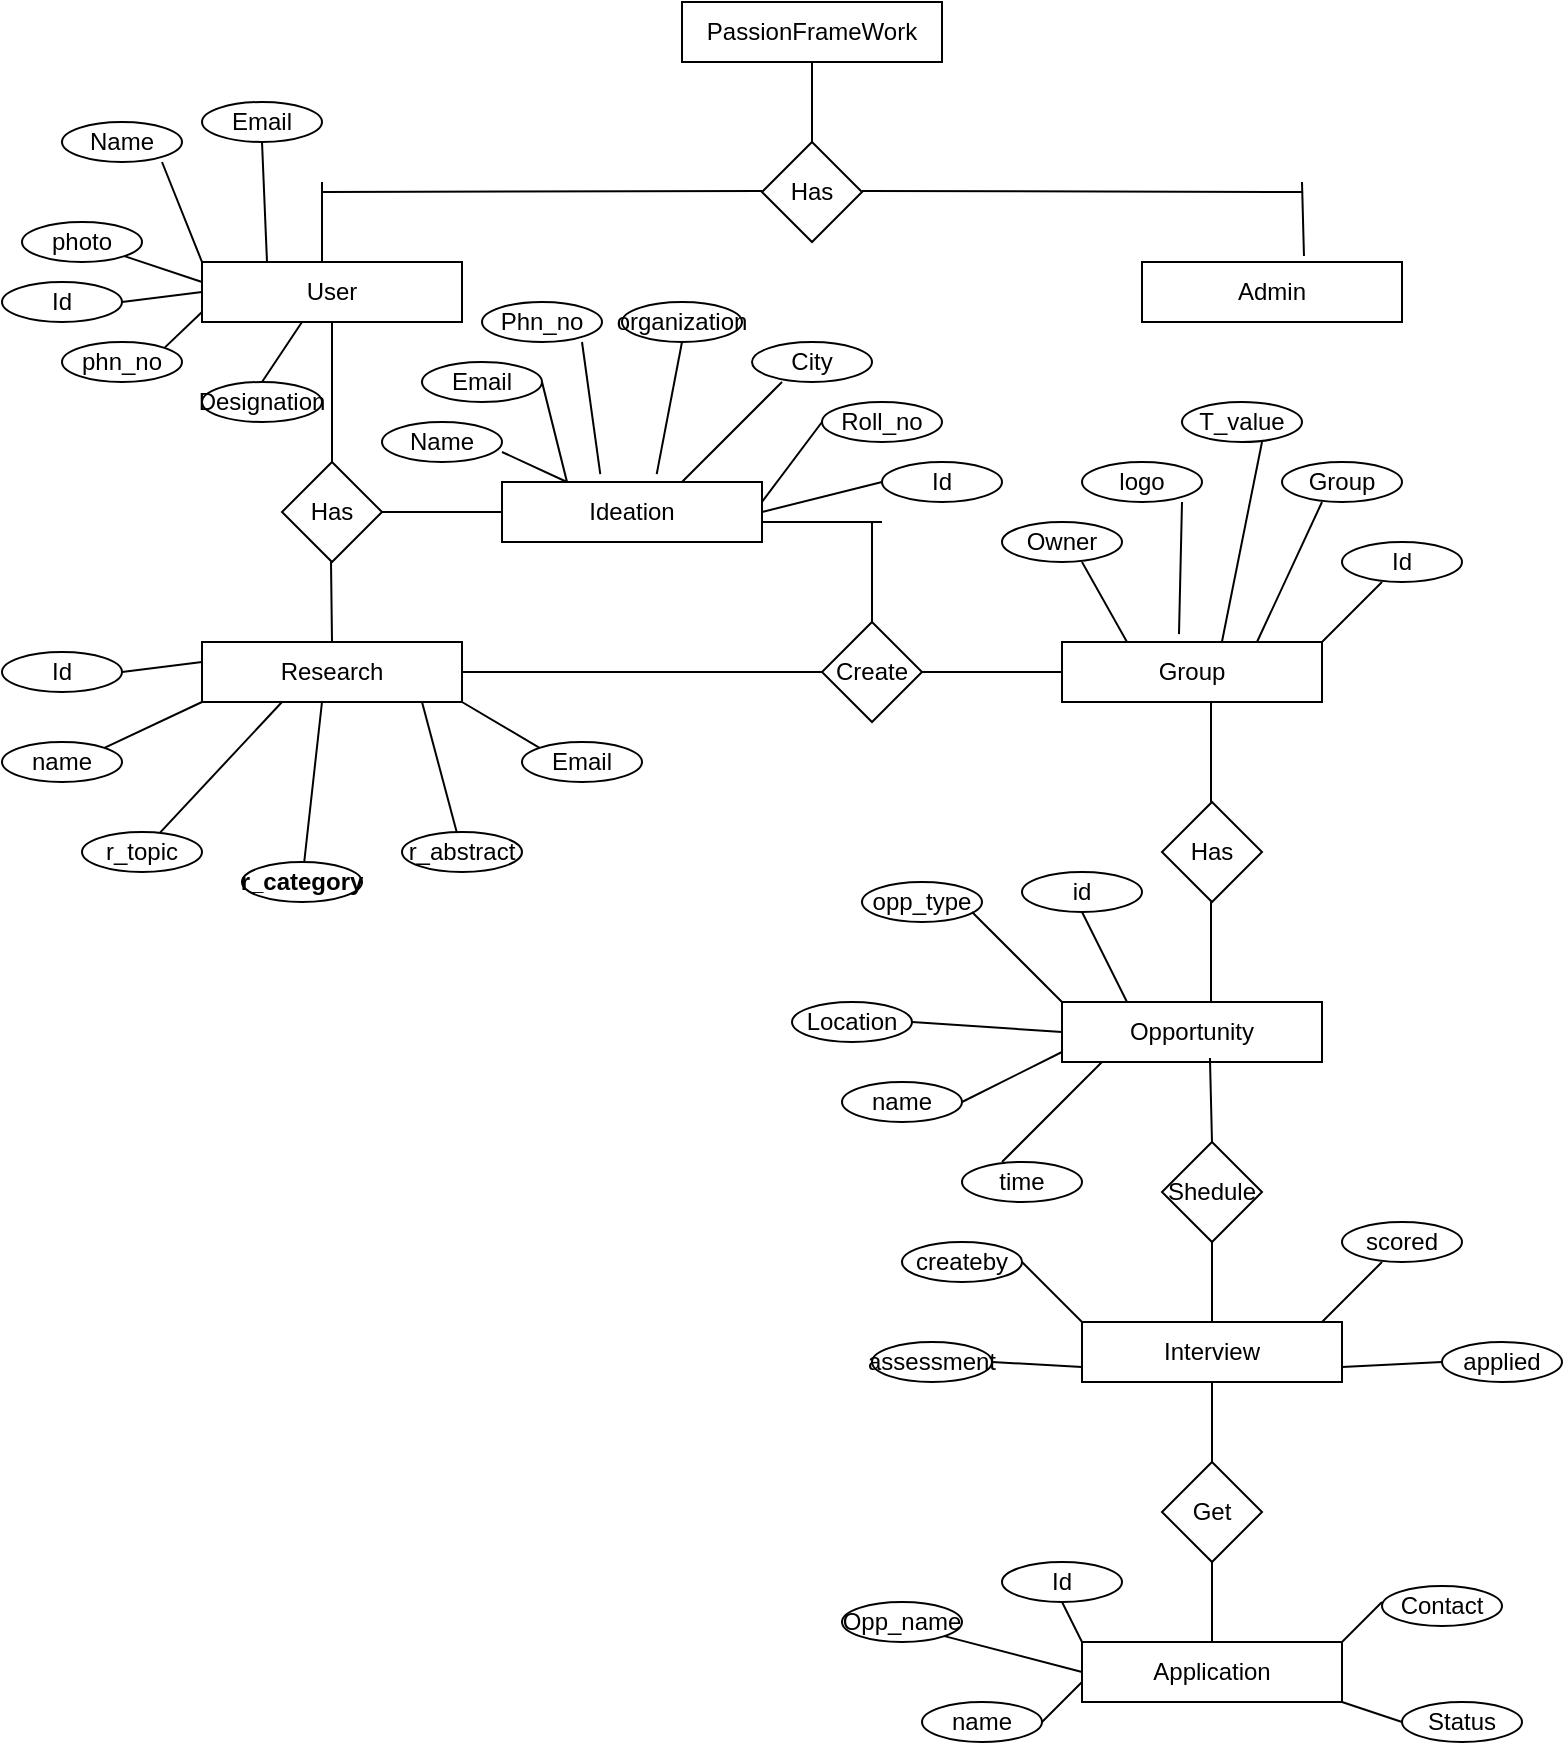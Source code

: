 <mxfile version="24.3.1" type="device">
  <diagram name="Page-1" id="UJrtcXH8dCIsfuyqZj8E">
    <mxGraphModel dx="1035" dy="551" grid="1" gridSize="10" guides="1" tooltips="1" connect="1" arrows="1" fold="1" page="1" pageScale="1" pageWidth="850" pageHeight="1100" math="0" shadow="0">
      <root>
        <mxCell id="0" />
        <mxCell id="1" parent="0" />
        <mxCell id="NEOYnJ_DiRF9hAonfaQD-1" value="PassionFrameWork" style="rounded=0;whiteSpace=wrap;html=1;" vertex="1" parent="1">
          <mxGeometry x="340" y="40" width="130" height="30" as="geometry" />
        </mxCell>
        <mxCell id="NEOYnJ_DiRF9hAonfaQD-2" value="Has" style="rhombus;whiteSpace=wrap;html=1;" vertex="1" parent="1">
          <mxGeometry x="380" y="110" width="50" height="50" as="geometry" />
        </mxCell>
        <mxCell id="NEOYnJ_DiRF9hAonfaQD-3" value="" style="endArrow=none;html=1;rounded=0;" edge="1" parent="1">
          <mxGeometry width="50" height="50" relative="1" as="geometry">
            <mxPoint x="160" y="135" as="sourcePoint" />
            <mxPoint x="380" y="134.5" as="targetPoint" />
          </mxGeometry>
        </mxCell>
        <mxCell id="NEOYnJ_DiRF9hAonfaQD-4" value="" style="endArrow=none;html=1;rounded=0;" edge="1" parent="1">
          <mxGeometry width="50" height="50" relative="1" as="geometry">
            <mxPoint x="430" y="134.5" as="sourcePoint" />
            <mxPoint x="650" y="135" as="targetPoint" />
          </mxGeometry>
        </mxCell>
        <mxCell id="NEOYnJ_DiRF9hAonfaQD-5" value="User" style="rounded=0;whiteSpace=wrap;html=1;" vertex="1" parent="1">
          <mxGeometry x="100" y="170" width="130" height="30" as="geometry" />
        </mxCell>
        <mxCell id="NEOYnJ_DiRF9hAonfaQD-6" value="Admin" style="rounded=0;whiteSpace=wrap;html=1;" vertex="1" parent="1">
          <mxGeometry x="570" y="170" width="130" height="30" as="geometry" />
        </mxCell>
        <mxCell id="NEOYnJ_DiRF9hAonfaQD-7" value="" style="endArrow=none;html=1;rounded=0;" edge="1" parent="1">
          <mxGeometry width="50" height="50" relative="1" as="geometry">
            <mxPoint x="160" y="170" as="sourcePoint" />
            <mxPoint x="160" y="130" as="targetPoint" />
          </mxGeometry>
        </mxCell>
        <mxCell id="NEOYnJ_DiRF9hAonfaQD-8" value="" style="endArrow=none;html=1;rounded=0;exitX=0.623;exitY=-0.1;exitDx=0;exitDy=0;exitPerimeter=0;" edge="1" parent="1" source="NEOYnJ_DiRF9hAonfaQD-6">
          <mxGeometry width="50" height="50" relative="1" as="geometry">
            <mxPoint x="590" y="190" as="sourcePoint" />
            <mxPoint x="650" y="130" as="targetPoint" />
          </mxGeometry>
        </mxCell>
        <mxCell id="NEOYnJ_DiRF9hAonfaQD-9" value="" style="endArrow=none;html=1;rounded=0;exitX=0.5;exitY=0;exitDx=0;exitDy=0;" edge="1" parent="1" source="NEOYnJ_DiRF9hAonfaQD-2">
          <mxGeometry width="50" height="50" relative="1" as="geometry">
            <mxPoint x="360" y="120" as="sourcePoint" />
            <mxPoint x="405" y="70" as="targetPoint" />
          </mxGeometry>
        </mxCell>
        <mxCell id="NEOYnJ_DiRF9hAonfaQD-10" value="Has" style="rhombus;whiteSpace=wrap;html=1;" vertex="1" parent="1">
          <mxGeometry x="140" y="270" width="50" height="50" as="geometry" />
        </mxCell>
        <mxCell id="NEOYnJ_DiRF9hAonfaQD-11" value="" style="endArrow=none;html=1;rounded=0;" edge="1" parent="1" source="NEOYnJ_DiRF9hAonfaQD-10">
          <mxGeometry width="50" height="50" relative="1" as="geometry">
            <mxPoint x="120" y="250" as="sourcePoint" />
            <mxPoint x="165" y="200" as="targetPoint" />
          </mxGeometry>
        </mxCell>
        <mxCell id="NEOYnJ_DiRF9hAonfaQD-12" value="" style="endArrow=none;html=1;rounded=0;" edge="1" parent="1">
          <mxGeometry width="50" height="50" relative="1" as="geometry">
            <mxPoint x="165" y="360" as="sourcePoint" />
            <mxPoint x="164.5" y="320" as="targetPoint" />
          </mxGeometry>
        </mxCell>
        <mxCell id="NEOYnJ_DiRF9hAonfaQD-13" value="Research" style="rounded=0;whiteSpace=wrap;html=1;" vertex="1" parent="1">
          <mxGeometry x="100" y="360" width="130" height="30" as="geometry" />
        </mxCell>
        <mxCell id="NEOYnJ_DiRF9hAonfaQD-14" value="Research" style="rounded=0;whiteSpace=wrap;html=1;" vertex="1" parent="1">
          <mxGeometry x="100" y="360" width="130" height="30" as="geometry" />
        </mxCell>
        <mxCell id="NEOYnJ_DiRF9hAonfaQD-15" value="Ideation" style="rounded=0;whiteSpace=wrap;html=1;" vertex="1" parent="1">
          <mxGeometry x="250" y="280" width="130" height="30" as="geometry" />
        </mxCell>
        <mxCell id="NEOYnJ_DiRF9hAonfaQD-16" value="" style="endArrow=none;html=1;rounded=0;exitX=1;exitY=0.5;exitDx=0;exitDy=0;entryX=0;entryY=0.5;entryDx=0;entryDy=0;" edge="1" parent="1" source="NEOYnJ_DiRF9hAonfaQD-10" target="NEOYnJ_DiRF9hAonfaQD-15">
          <mxGeometry width="50" height="50" relative="1" as="geometry">
            <mxPoint x="200" y="340" as="sourcePoint" />
            <mxPoint x="250" y="290" as="targetPoint" />
          </mxGeometry>
        </mxCell>
        <mxCell id="NEOYnJ_DiRF9hAonfaQD-17" value="" style="endArrow=none;html=1;rounded=0;" edge="1" parent="1">
          <mxGeometry width="50" height="50" relative="1" as="geometry">
            <mxPoint x="380" y="300" as="sourcePoint" />
            <mxPoint x="440" y="300" as="targetPoint" />
          </mxGeometry>
        </mxCell>
        <mxCell id="NEOYnJ_DiRF9hAonfaQD-18" value="" style="endArrow=none;html=1;rounded=0;exitX=1;exitY=0.5;exitDx=0;exitDy=0;" edge="1" parent="1" source="NEOYnJ_DiRF9hAonfaQD-14" target="NEOYnJ_DiRF9hAonfaQD-19">
          <mxGeometry width="50" height="50" relative="1" as="geometry">
            <mxPoint x="230" y="380" as="sourcePoint" />
            <mxPoint x="400" y="380" as="targetPoint" />
          </mxGeometry>
        </mxCell>
        <mxCell id="NEOYnJ_DiRF9hAonfaQD-19" value="Create" style="rhombus;whiteSpace=wrap;html=1;" vertex="1" parent="1">
          <mxGeometry x="410" y="350" width="50" height="50" as="geometry" />
        </mxCell>
        <mxCell id="NEOYnJ_DiRF9hAonfaQD-20" value="" style="endArrow=none;html=1;rounded=0;exitX=0.5;exitY=0;exitDx=0;exitDy=0;" edge="1" parent="1" source="NEOYnJ_DiRF9hAonfaQD-19">
          <mxGeometry width="50" height="50" relative="1" as="geometry">
            <mxPoint x="430" y="350" as="sourcePoint" />
            <mxPoint x="435" y="300" as="targetPoint" />
          </mxGeometry>
        </mxCell>
        <mxCell id="NEOYnJ_DiRF9hAonfaQD-21" value="" style="endArrow=none;html=1;rounded=0;exitX=1;exitY=0.5;exitDx=0;exitDy=0;" edge="1" parent="1" source="NEOYnJ_DiRF9hAonfaQD-19">
          <mxGeometry width="50" height="50" relative="1" as="geometry">
            <mxPoint x="460" y="380" as="sourcePoint" />
            <mxPoint x="530" y="375" as="targetPoint" />
          </mxGeometry>
        </mxCell>
        <mxCell id="NEOYnJ_DiRF9hAonfaQD-22" value="Group" style="rounded=0;whiteSpace=wrap;html=1;" vertex="1" parent="1">
          <mxGeometry x="530" y="360" width="130" height="30" as="geometry" />
        </mxCell>
        <mxCell id="NEOYnJ_DiRF9hAonfaQD-23" value="" style="endArrow=none;html=1;rounded=0;" edge="1" parent="1">
          <mxGeometry width="50" height="50" relative="1" as="geometry">
            <mxPoint x="604.5" y="440" as="sourcePoint" />
            <mxPoint x="604.5" y="390" as="targetPoint" />
          </mxGeometry>
        </mxCell>
        <mxCell id="NEOYnJ_DiRF9hAonfaQD-24" value="Interview" style="rounded=0;whiteSpace=wrap;html=1;" vertex="1" parent="1">
          <mxGeometry x="540" y="700" width="130" height="30" as="geometry" />
        </mxCell>
        <mxCell id="NEOYnJ_DiRF9hAonfaQD-25" value="Opportunity" style="rounded=0;whiteSpace=wrap;html=1;" vertex="1" parent="1">
          <mxGeometry x="530" y="540" width="130" height="30" as="geometry" />
        </mxCell>
        <mxCell id="NEOYnJ_DiRF9hAonfaQD-26" value="Has" style="rhombus;whiteSpace=wrap;html=1;" vertex="1" parent="1">
          <mxGeometry x="580" y="440" width="50" height="50" as="geometry" />
        </mxCell>
        <mxCell id="NEOYnJ_DiRF9hAonfaQD-27" value="" style="endArrow=none;html=1;rounded=0;" edge="1" parent="1">
          <mxGeometry width="50" height="50" relative="1" as="geometry">
            <mxPoint x="604.5" y="540" as="sourcePoint" />
            <mxPoint x="604.5" y="490" as="targetPoint" />
          </mxGeometry>
        </mxCell>
        <mxCell id="NEOYnJ_DiRF9hAonfaQD-28" value="Shedule" style="rhombus;whiteSpace=wrap;html=1;" vertex="1" parent="1">
          <mxGeometry x="580" y="610" width="50" height="50" as="geometry" />
        </mxCell>
        <mxCell id="NEOYnJ_DiRF9hAonfaQD-29" value="Get" style="rhombus;whiteSpace=wrap;html=1;" vertex="1" parent="1">
          <mxGeometry x="580" y="770" width="50" height="50" as="geometry" />
        </mxCell>
        <mxCell id="NEOYnJ_DiRF9hAonfaQD-30" value="Application" style="rounded=0;whiteSpace=wrap;html=1;" vertex="1" parent="1">
          <mxGeometry x="540" y="860" width="130" height="30" as="geometry" />
        </mxCell>
        <mxCell id="NEOYnJ_DiRF9hAonfaQD-31" value="" style="endArrow=none;html=1;rounded=0;exitX=0.5;exitY=0;exitDx=0;exitDy=0;entryX=0.5;entryY=1;entryDx=0;entryDy=0;" edge="1" parent="1" source="NEOYnJ_DiRF9hAonfaQD-30" target="NEOYnJ_DiRF9hAonfaQD-29">
          <mxGeometry width="50" height="50" relative="1" as="geometry">
            <mxPoint x="550" y="870" as="sourcePoint" />
            <mxPoint x="600" y="820" as="targetPoint" />
          </mxGeometry>
        </mxCell>
        <mxCell id="NEOYnJ_DiRF9hAonfaQD-32" value="" style="endArrow=none;html=1;rounded=0;exitX=0.5;exitY=0;exitDx=0;exitDy=0;" edge="1" parent="1" source="NEOYnJ_DiRF9hAonfaQD-29">
          <mxGeometry width="50" height="50" relative="1" as="geometry">
            <mxPoint x="560" y="780" as="sourcePoint" />
            <mxPoint x="605" y="730" as="targetPoint" />
          </mxGeometry>
        </mxCell>
        <mxCell id="NEOYnJ_DiRF9hAonfaQD-33" value="" style="endArrow=none;html=1;rounded=0;exitX=0.5;exitY=0;exitDx=0;exitDy=0;entryX=0.5;entryY=1;entryDx=0;entryDy=0;" edge="1" parent="1" source="NEOYnJ_DiRF9hAonfaQD-24" target="NEOYnJ_DiRF9hAonfaQD-28">
          <mxGeometry width="50" height="50" relative="1" as="geometry">
            <mxPoint x="560" y="710" as="sourcePoint" />
            <mxPoint x="610" y="660" as="targetPoint" />
          </mxGeometry>
        </mxCell>
        <mxCell id="NEOYnJ_DiRF9hAonfaQD-34" value="" style="endArrow=none;html=1;rounded=0;exitX=0.5;exitY=0;exitDx=0;exitDy=0;entryX=0.569;entryY=0.933;entryDx=0;entryDy=0;entryPerimeter=0;" edge="1" parent="1" source="NEOYnJ_DiRF9hAonfaQD-28" target="NEOYnJ_DiRF9hAonfaQD-25">
          <mxGeometry width="50" height="50" relative="1" as="geometry">
            <mxPoint x="560" y="620" as="sourcePoint" />
            <mxPoint x="610" y="570" as="targetPoint" />
          </mxGeometry>
        </mxCell>
        <mxCell id="NEOYnJ_DiRF9hAonfaQD-35" value="Email" style="ellipse;whiteSpace=wrap;html=1;" vertex="1" parent="1">
          <mxGeometry x="100" y="90" width="60" height="20" as="geometry" />
        </mxCell>
        <mxCell id="NEOYnJ_DiRF9hAonfaQD-36" value="Designation" style="ellipse;whiteSpace=wrap;html=1;" vertex="1" parent="1">
          <mxGeometry x="100" y="230" width="60" height="20" as="geometry" />
        </mxCell>
        <mxCell id="NEOYnJ_DiRF9hAonfaQD-37" value="phn_no" style="ellipse;whiteSpace=wrap;html=1;" vertex="1" parent="1">
          <mxGeometry x="30" y="210" width="60" height="20" as="geometry" />
        </mxCell>
        <mxCell id="NEOYnJ_DiRF9hAonfaQD-38" value="photo" style="ellipse;whiteSpace=wrap;html=1;" vertex="1" parent="1">
          <mxGeometry x="10" y="150" width="60" height="20" as="geometry" />
        </mxCell>
        <mxCell id="NEOYnJ_DiRF9hAonfaQD-39" value="Name" style="ellipse;whiteSpace=wrap;html=1;" vertex="1" parent="1">
          <mxGeometry x="30" y="100" width="60" height="20" as="geometry" />
        </mxCell>
        <mxCell id="NEOYnJ_DiRF9hAonfaQD-40" value="" style="endArrow=none;html=1;rounded=0;exitX=0.25;exitY=0;exitDx=0;exitDy=0;" edge="1" parent="1" source="NEOYnJ_DiRF9hAonfaQD-5">
          <mxGeometry width="50" height="50" relative="1" as="geometry">
            <mxPoint x="80" y="160" as="sourcePoint" />
            <mxPoint x="130" y="110" as="targetPoint" />
          </mxGeometry>
        </mxCell>
        <mxCell id="NEOYnJ_DiRF9hAonfaQD-41" value="" style="endArrow=none;html=1;rounded=0;exitX=0;exitY=0;exitDx=0;exitDy=0;" edge="1" parent="1" source="NEOYnJ_DiRF9hAonfaQD-5">
          <mxGeometry width="50" height="50" relative="1" as="geometry">
            <mxPoint x="30" y="170" as="sourcePoint" />
            <mxPoint x="80" y="120" as="targetPoint" />
          </mxGeometry>
        </mxCell>
        <mxCell id="NEOYnJ_DiRF9hAonfaQD-42" value="" style="endArrow=none;html=1;rounded=0;exitX=1;exitY=0;exitDx=0;exitDy=0;" edge="1" parent="1" source="NEOYnJ_DiRF9hAonfaQD-37">
          <mxGeometry width="50" height="50" relative="1" as="geometry">
            <mxPoint x="80" y="220" as="sourcePoint" />
            <mxPoint x="100" y="195" as="targetPoint" />
          </mxGeometry>
        </mxCell>
        <mxCell id="NEOYnJ_DiRF9hAonfaQD-43" value="" style="endArrow=none;html=1;rounded=0;exitX=1;exitY=1;exitDx=0;exitDy=0;" edge="1" parent="1" source="NEOYnJ_DiRF9hAonfaQD-38">
          <mxGeometry width="50" height="50" relative="1" as="geometry">
            <mxPoint x="50" y="230" as="sourcePoint" />
            <mxPoint x="100" y="180" as="targetPoint" />
          </mxGeometry>
        </mxCell>
        <mxCell id="NEOYnJ_DiRF9hAonfaQD-44" value="" style="endArrow=none;html=1;rounded=0;exitX=0.5;exitY=0;exitDx=0;exitDy=0;" edge="1" parent="1" source="NEOYnJ_DiRF9hAonfaQD-36">
          <mxGeometry width="50" height="50" relative="1" as="geometry">
            <mxPoint x="100" y="250" as="sourcePoint" />
            <mxPoint x="150" y="200" as="targetPoint" />
          </mxGeometry>
        </mxCell>
        <mxCell id="NEOYnJ_DiRF9hAonfaQD-45" value="Email" style="ellipse;whiteSpace=wrap;html=1;" vertex="1" parent="1">
          <mxGeometry x="210" y="220" width="60" height="20" as="geometry" />
        </mxCell>
        <mxCell id="NEOYnJ_DiRF9hAonfaQD-46" value="Phn_no" style="ellipse;whiteSpace=wrap;html=1;" vertex="1" parent="1">
          <mxGeometry x="240" y="190" width="60" height="20" as="geometry" />
        </mxCell>
        <mxCell id="NEOYnJ_DiRF9hAonfaQD-47" value="Roll_no" style="ellipse;whiteSpace=wrap;html=1;" vertex="1" parent="1">
          <mxGeometry x="410" y="240" width="60" height="20" as="geometry" />
        </mxCell>
        <mxCell id="NEOYnJ_DiRF9hAonfaQD-48" value="organization" style="ellipse;whiteSpace=wrap;html=1;" vertex="1" parent="1">
          <mxGeometry x="310" y="190" width="60" height="20" as="geometry" />
        </mxCell>
        <mxCell id="NEOYnJ_DiRF9hAonfaQD-49" value="City" style="ellipse;whiteSpace=wrap;html=1;" vertex="1" parent="1">
          <mxGeometry x="375" y="210" width="60" height="20" as="geometry" />
        </mxCell>
        <mxCell id="NEOYnJ_DiRF9hAonfaQD-50" value="Name" style="ellipse;whiteSpace=wrap;html=1;" vertex="1" parent="1">
          <mxGeometry x="190" y="250" width="60" height="20" as="geometry" />
        </mxCell>
        <mxCell id="NEOYnJ_DiRF9hAonfaQD-51" value="" style="endArrow=none;html=1;rounded=0;exitX=0.595;exitY=-0.131;exitDx=0;exitDy=0;exitPerimeter=0;" edge="1" parent="1" source="NEOYnJ_DiRF9hAonfaQD-15">
          <mxGeometry width="50" height="50" relative="1" as="geometry">
            <mxPoint x="330" y="270" as="sourcePoint" />
            <mxPoint x="340" y="210" as="targetPoint" />
          </mxGeometry>
        </mxCell>
        <mxCell id="NEOYnJ_DiRF9hAonfaQD-52" value="" style="endArrow=none;html=1;rounded=0;" edge="1" parent="1">
          <mxGeometry width="50" height="50" relative="1" as="geometry">
            <mxPoint x="340" y="280" as="sourcePoint" />
            <mxPoint x="390" y="230" as="targetPoint" />
          </mxGeometry>
        </mxCell>
        <mxCell id="NEOYnJ_DiRF9hAonfaQD-53" value="" style="endArrow=none;html=1;rounded=0;entryX=0;entryY=0.5;entryDx=0;entryDy=0;entryPerimeter=0;" edge="1" parent="1" target="NEOYnJ_DiRF9hAonfaQD-47">
          <mxGeometry width="50" height="50" relative="1" as="geometry">
            <mxPoint x="380" y="290" as="sourcePoint" />
            <mxPoint x="410" y="260" as="targetPoint" />
          </mxGeometry>
        </mxCell>
        <mxCell id="NEOYnJ_DiRF9hAonfaQD-54" value="" style="endArrow=none;html=1;rounded=0;exitX=0.25;exitY=0;exitDx=0;exitDy=0;" edge="1" parent="1" source="NEOYnJ_DiRF9hAonfaQD-15">
          <mxGeometry width="50" height="50" relative="1" as="geometry">
            <mxPoint x="220" y="280" as="sourcePoint" />
            <mxPoint x="270" y="230" as="targetPoint" />
          </mxGeometry>
        </mxCell>
        <mxCell id="NEOYnJ_DiRF9hAonfaQD-55" value="" style="endArrow=none;html=1;rounded=0;exitX=0.378;exitY=-0.131;exitDx=0;exitDy=0;exitPerimeter=0;" edge="1" parent="1" source="NEOYnJ_DiRF9hAonfaQD-15">
          <mxGeometry width="50" height="50" relative="1" as="geometry">
            <mxPoint x="240" y="260" as="sourcePoint" />
            <mxPoint x="290" y="210" as="targetPoint" />
          </mxGeometry>
        </mxCell>
        <mxCell id="NEOYnJ_DiRF9hAonfaQD-56" value="" style="endArrow=none;html=1;rounded=0;" edge="1" parent="1" target="NEOYnJ_DiRF9hAonfaQD-15">
          <mxGeometry width="50" height="50" relative="1" as="geometry">
            <mxPoint x="250" y="265" as="sourcePoint" />
            <mxPoint x="300" y="215" as="targetPoint" />
          </mxGeometry>
        </mxCell>
        <mxCell id="NEOYnJ_DiRF9hAonfaQD-57" value="Id" style="ellipse;whiteSpace=wrap;html=1;" vertex="1" parent="1">
          <mxGeometry y="180" width="60" height="20" as="geometry" />
        </mxCell>
        <mxCell id="NEOYnJ_DiRF9hAonfaQD-58" value="" style="endArrow=none;html=1;rounded=0;entryX=0;entryY=0.5;entryDx=0;entryDy=0;" edge="1" parent="1" target="NEOYnJ_DiRF9hAonfaQD-5">
          <mxGeometry width="50" height="50" relative="1" as="geometry">
            <mxPoint x="60" y="190" as="sourcePoint" />
            <mxPoint x="110" y="140" as="targetPoint" />
          </mxGeometry>
        </mxCell>
        <mxCell id="NEOYnJ_DiRF9hAonfaQD-59" value="Id" style="ellipse;whiteSpace=wrap;html=1;" vertex="1" parent="1">
          <mxGeometry x="440" y="270" width="60" height="20" as="geometry" />
        </mxCell>
        <mxCell id="NEOYnJ_DiRF9hAonfaQD-60" value="" style="endArrow=none;html=1;rounded=0;exitX=1;exitY=0.5;exitDx=0;exitDy=0;" edge="1" parent="1" source="NEOYnJ_DiRF9hAonfaQD-15">
          <mxGeometry width="50" height="50" relative="1" as="geometry">
            <mxPoint x="390" y="330" as="sourcePoint" />
            <mxPoint x="440" y="280" as="targetPoint" />
          </mxGeometry>
        </mxCell>
        <mxCell id="NEOYnJ_DiRF9hAonfaQD-61" value="Opp_name" style="ellipse;whiteSpace=wrap;html=1;" vertex="1" parent="1">
          <mxGeometry x="420" y="840" width="60" height="20" as="geometry" />
        </mxCell>
        <mxCell id="NEOYnJ_DiRF9hAonfaQD-63" value="name" style="ellipse;whiteSpace=wrap;html=1;" vertex="1" parent="1">
          <mxGeometry x="460" y="890" width="60" height="20" as="geometry" />
        </mxCell>
        <mxCell id="NEOYnJ_DiRF9hAonfaQD-64" value="Id" style="ellipse;whiteSpace=wrap;html=1;" vertex="1" parent="1">
          <mxGeometry x="500" y="820" width="60" height="20" as="geometry" />
        </mxCell>
        <mxCell id="NEOYnJ_DiRF9hAonfaQD-65" value="Cont&lt;span style=&quot;color: rgba(0, 0, 0, 0); font-family: monospace; font-size: 0px; text-align: start; text-wrap: nowrap;&quot;&gt;%3CmxGraphModel%3E%3Croot%3E%3CmxCell%20id%3D%220%22%2F%3E%3CmxCell%20id%3D%221%22%20parent%3D%220%22%2F%3E%3CmxCell%20id%3D%222%22%20value%3D%22Id%22%20style%3D%22ellipse%3BwhiteSpace%3Dwrap%3Bhtml%3D1%3B%22%20vertex%3D%221%22%20parent%3D%221%22%3E%3CmxGeometry%20x%3D%22420%22%20y%3D%22852%22%20width%3D%2260%22%20height%3D%2220%22%20as%3D%22geometry%22%2F%3E%3C%2FmxCell%3E%3C%2Froot%3E%3C%2FmxGraphModel%3E&lt;/span&gt;act" style="ellipse;whiteSpace=wrap;html=1;" vertex="1" parent="1">
          <mxGeometry x="690" y="832" width="60" height="20" as="geometry" />
        </mxCell>
        <mxCell id="NEOYnJ_DiRF9hAonfaQD-66" value="Status" style="ellipse;whiteSpace=wrap;html=1;" vertex="1" parent="1">
          <mxGeometry x="700" y="890" width="60" height="20" as="geometry" />
        </mxCell>
        <mxCell id="NEOYnJ_DiRF9hAonfaQD-67" value="" style="endArrow=none;html=1;rounded=0;exitX=1;exitY=0;exitDx=0;exitDy=0;" edge="1" parent="1" source="NEOYnJ_DiRF9hAonfaQD-30">
          <mxGeometry width="50" height="50" relative="1" as="geometry">
            <mxPoint x="640" y="890" as="sourcePoint" />
            <mxPoint x="690" y="840" as="targetPoint" />
          </mxGeometry>
        </mxCell>
        <mxCell id="NEOYnJ_DiRF9hAonfaQD-68" value="" style="endArrow=none;html=1;rounded=0;exitX=1;exitY=1;exitDx=0;exitDy=0;" edge="1" parent="1" source="NEOYnJ_DiRF9hAonfaQD-30">
          <mxGeometry width="50" height="50" relative="1" as="geometry">
            <mxPoint x="650" y="950" as="sourcePoint" />
            <mxPoint x="700" y="900" as="targetPoint" />
          </mxGeometry>
        </mxCell>
        <mxCell id="NEOYnJ_DiRF9hAonfaQD-69" value="" style="endArrow=none;html=1;rounded=0;exitX=0;exitY=0;exitDx=0;exitDy=0;" edge="1" parent="1" source="NEOYnJ_DiRF9hAonfaQD-30">
          <mxGeometry width="50" height="50" relative="1" as="geometry">
            <mxPoint x="480" y="890" as="sourcePoint" />
            <mxPoint x="530" y="840" as="targetPoint" />
          </mxGeometry>
        </mxCell>
        <mxCell id="NEOYnJ_DiRF9hAonfaQD-70" value="" style="endArrow=none;html=1;rounded=0;exitX=1;exitY=1;exitDx=0;exitDy=0;" edge="1" parent="1" source="NEOYnJ_DiRF9hAonfaQD-61">
          <mxGeometry width="50" height="50" relative="1" as="geometry">
            <mxPoint x="490" y="925" as="sourcePoint" />
            <mxPoint x="540" y="875" as="targetPoint" />
          </mxGeometry>
        </mxCell>
        <mxCell id="NEOYnJ_DiRF9hAonfaQD-71" value="" style="endArrow=none;html=1;rounded=0;exitX=1;exitY=0.5;exitDx=0;exitDy=0;" edge="1" parent="1" source="NEOYnJ_DiRF9hAonfaQD-63">
          <mxGeometry width="50" height="50" relative="1" as="geometry">
            <mxPoint x="490" y="930" as="sourcePoint" />
            <mxPoint x="540" y="880" as="targetPoint" />
          </mxGeometry>
        </mxCell>
        <mxCell id="NEOYnJ_DiRF9hAonfaQD-72" value="logo" style="ellipse;whiteSpace=wrap;html=1;" vertex="1" parent="1">
          <mxGeometry x="540" y="270" width="60" height="20" as="geometry" />
        </mxCell>
        <mxCell id="NEOYnJ_DiRF9hAonfaQD-73" value="Group" style="ellipse;whiteSpace=wrap;html=1;" vertex="1" parent="1">
          <mxGeometry x="640" y="270" width="60" height="20" as="geometry" />
        </mxCell>
        <mxCell id="NEOYnJ_DiRF9hAonfaQD-74" value="Owner" style="ellipse;whiteSpace=wrap;html=1;" vertex="1" parent="1">
          <mxGeometry x="500" y="300" width="60" height="20" as="geometry" />
        </mxCell>
        <mxCell id="NEOYnJ_DiRF9hAonfaQD-75" value="Id" style="ellipse;whiteSpace=wrap;html=1;" vertex="1" parent="1">
          <mxGeometry x="670" y="310" width="60" height="20" as="geometry" />
        </mxCell>
        <mxCell id="NEOYnJ_DiRF9hAonfaQD-76" value="T_value" style="ellipse;whiteSpace=wrap;html=1;" vertex="1" parent="1">
          <mxGeometry x="590" y="240" width="60" height="20" as="geometry" />
        </mxCell>
        <mxCell id="NEOYnJ_DiRF9hAonfaQD-77" value="" style="endArrow=none;html=1;rounded=0;exitX=1;exitY=0;exitDx=0;exitDy=0;" edge="1" parent="1" source="NEOYnJ_DiRF9hAonfaQD-22">
          <mxGeometry width="50" height="50" relative="1" as="geometry">
            <mxPoint x="640" y="380" as="sourcePoint" />
            <mxPoint x="690" y="330" as="targetPoint" />
          </mxGeometry>
        </mxCell>
        <mxCell id="NEOYnJ_DiRF9hAonfaQD-79" value="" style="endArrow=none;html=1;rounded=0;exitX=0.75;exitY=0;exitDx=0;exitDy=0;" edge="1" parent="1" source="NEOYnJ_DiRF9hAonfaQD-22">
          <mxGeometry width="50" height="50" relative="1" as="geometry">
            <mxPoint x="640" y="350" as="sourcePoint" />
            <mxPoint x="660" y="290" as="targetPoint" />
          </mxGeometry>
        </mxCell>
        <mxCell id="NEOYnJ_DiRF9hAonfaQD-80" value="" style="endArrow=none;html=1;rounded=0;exitX=0.615;exitY=0;exitDx=0;exitDy=0;exitPerimeter=0;" edge="1" parent="1" source="NEOYnJ_DiRF9hAonfaQD-22">
          <mxGeometry width="50" height="50" relative="1" as="geometry">
            <mxPoint x="610" y="350" as="sourcePoint" />
            <mxPoint x="630" y="260" as="targetPoint" />
          </mxGeometry>
        </mxCell>
        <mxCell id="NEOYnJ_DiRF9hAonfaQD-81" value="" style="endArrow=none;html=1;rounded=0;exitX=0.45;exitY=-0.131;exitDx=0;exitDy=0;exitPerimeter=0;" edge="1" parent="1" source="NEOYnJ_DiRF9hAonfaQD-22">
          <mxGeometry width="50" height="50" relative="1" as="geometry">
            <mxPoint x="540" y="340" as="sourcePoint" />
            <mxPoint x="590" y="290" as="targetPoint" />
          </mxGeometry>
        </mxCell>
        <mxCell id="NEOYnJ_DiRF9hAonfaQD-82" value="" style="endArrow=none;html=1;rounded=0;exitX=0.25;exitY=0;exitDx=0;exitDy=0;" edge="1" parent="1" source="NEOYnJ_DiRF9hAonfaQD-22">
          <mxGeometry width="50" height="50" relative="1" as="geometry">
            <mxPoint x="490" y="370" as="sourcePoint" />
            <mxPoint x="540" y="320" as="targetPoint" />
          </mxGeometry>
        </mxCell>
        <mxCell id="NEOYnJ_DiRF9hAonfaQD-83" value="Id" style="ellipse;whiteSpace=wrap;html=1;" vertex="1" parent="1">
          <mxGeometry y="365" width="60" height="20" as="geometry" />
        </mxCell>
        <mxCell id="NEOYnJ_DiRF9hAonfaQD-84" value="r_abstract" style="ellipse;whiteSpace=wrap;html=1;" vertex="1" parent="1">
          <mxGeometry x="200" y="455" width="60" height="20" as="geometry" />
        </mxCell>
        <mxCell id="NEOYnJ_DiRF9hAonfaQD-85" value="r_category" style="ellipse;whiteSpace=wrap;html=1;fontStyle=1" vertex="1" parent="1">
          <mxGeometry x="120" y="470" width="60" height="20" as="geometry" />
        </mxCell>
        <mxCell id="NEOYnJ_DiRF9hAonfaQD-87" value="name" style="ellipse;whiteSpace=wrap;html=1;" vertex="1" parent="1">
          <mxGeometry y="410" width="60" height="20" as="geometry" />
        </mxCell>
        <mxCell id="NEOYnJ_DiRF9hAonfaQD-88" value="Email" style="ellipse;whiteSpace=wrap;html=1;" vertex="1" parent="1">
          <mxGeometry x="260" y="410" width="60" height="20" as="geometry" />
        </mxCell>
        <mxCell id="NEOYnJ_DiRF9hAonfaQD-89" value="r_topic" style="ellipse;whiteSpace=wrap;html=1;" vertex="1" parent="1">
          <mxGeometry x="40" y="455" width="60" height="20" as="geometry" />
        </mxCell>
        <mxCell id="NEOYnJ_DiRF9hAonfaQD-91" value="" style="endArrow=none;html=1;rounded=0;entryX=0;entryY=0;entryDx=0;entryDy=0;" edge="1" parent="1" target="NEOYnJ_DiRF9hAonfaQD-88">
          <mxGeometry width="50" height="50" relative="1" as="geometry">
            <mxPoint x="230" y="390" as="sourcePoint" />
            <mxPoint x="280" y="340" as="targetPoint" />
          </mxGeometry>
        </mxCell>
        <mxCell id="NEOYnJ_DiRF9hAonfaQD-92" value="" style="endArrow=none;html=1;rounded=0;" edge="1" parent="1" source="NEOYnJ_DiRF9hAonfaQD-84">
          <mxGeometry width="50" height="50" relative="1" as="geometry">
            <mxPoint x="220" y="450" as="sourcePoint" />
            <mxPoint x="210" y="390" as="targetPoint" />
          </mxGeometry>
        </mxCell>
        <mxCell id="NEOYnJ_DiRF9hAonfaQD-93" value="" style="endArrow=none;html=1;rounded=0;" edge="1" parent="1" source="NEOYnJ_DiRF9hAonfaQD-85">
          <mxGeometry width="50" height="50" relative="1" as="geometry">
            <mxPoint x="160" y="460" as="sourcePoint" />
            <mxPoint x="160" y="390" as="targetPoint" />
          </mxGeometry>
        </mxCell>
        <mxCell id="NEOYnJ_DiRF9hAonfaQD-95" value="" style="endArrow=none;html=1;rounded=0;" edge="1" parent="1" source="NEOYnJ_DiRF9hAonfaQD-89">
          <mxGeometry width="50" height="50" relative="1" as="geometry">
            <mxPoint x="90" y="440" as="sourcePoint" />
            <mxPoint x="140" y="390" as="targetPoint" />
          </mxGeometry>
        </mxCell>
        <mxCell id="NEOYnJ_DiRF9hAonfaQD-96" value="" style="endArrow=none;html=1;rounded=0;exitX=1;exitY=0;exitDx=0;exitDy=0;" edge="1" parent="1" source="NEOYnJ_DiRF9hAonfaQD-87">
          <mxGeometry width="50" height="50" relative="1" as="geometry">
            <mxPoint x="50" y="440" as="sourcePoint" />
            <mxPoint x="100" y="390" as="targetPoint" />
          </mxGeometry>
        </mxCell>
        <mxCell id="NEOYnJ_DiRF9hAonfaQD-97" value="" style="endArrow=none;html=1;rounded=0;exitX=1;exitY=0.5;exitDx=0;exitDy=0;" edge="1" parent="1" source="NEOYnJ_DiRF9hAonfaQD-83">
          <mxGeometry width="50" height="50" relative="1" as="geometry">
            <mxPoint x="50" y="420" as="sourcePoint" />
            <mxPoint x="100" y="370" as="targetPoint" />
          </mxGeometry>
        </mxCell>
        <mxCell id="NEOYnJ_DiRF9hAonfaQD-98" value="opp_type" style="ellipse;whiteSpace=wrap;html=1;" vertex="1" parent="1">
          <mxGeometry x="430" y="480" width="60" height="20" as="geometry" />
        </mxCell>
        <mxCell id="NEOYnJ_DiRF9hAonfaQD-99" value="name" style="ellipse;whiteSpace=wrap;html=1;" vertex="1" parent="1">
          <mxGeometry x="420" y="580" width="60" height="20" as="geometry" />
        </mxCell>
        <mxCell id="NEOYnJ_DiRF9hAonfaQD-101" value="Location" style="ellipse;whiteSpace=wrap;html=1;" vertex="1" parent="1">
          <mxGeometry x="395" y="540" width="60" height="20" as="geometry" />
        </mxCell>
        <mxCell id="NEOYnJ_DiRF9hAonfaQD-102" value="time" style="ellipse;whiteSpace=wrap;html=1;" vertex="1" parent="1">
          <mxGeometry x="480" y="620" width="60" height="20" as="geometry" />
        </mxCell>
        <mxCell id="NEOYnJ_DiRF9hAonfaQD-103" value="id" style="ellipse;whiteSpace=wrap;html=1;" vertex="1" parent="1">
          <mxGeometry x="510" y="475" width="60" height="20" as="geometry" />
        </mxCell>
        <mxCell id="NEOYnJ_DiRF9hAonfaQD-105" value="" style="endArrow=none;html=1;rounded=0;exitX=1;exitY=0.5;exitDx=0;exitDy=0;" edge="1" parent="1" source="NEOYnJ_DiRF9hAonfaQD-99">
          <mxGeometry width="50" height="50" relative="1" as="geometry">
            <mxPoint x="480" y="615" as="sourcePoint" />
            <mxPoint x="530" y="565" as="targetPoint" />
          </mxGeometry>
        </mxCell>
        <mxCell id="NEOYnJ_DiRF9hAonfaQD-106" value="" style="endArrow=none;html=1;rounded=0;" edge="1" parent="1">
          <mxGeometry width="50" height="50" relative="1" as="geometry">
            <mxPoint x="500" y="620" as="sourcePoint" />
            <mxPoint x="550" y="570" as="targetPoint" />
          </mxGeometry>
        </mxCell>
        <mxCell id="NEOYnJ_DiRF9hAonfaQD-107" value="" style="endArrow=none;html=1;rounded=0;exitX=0;exitY=0.5;exitDx=0;exitDy=0;" edge="1" parent="1" source="NEOYnJ_DiRF9hAonfaQD-25">
          <mxGeometry width="50" height="50" relative="1" as="geometry">
            <mxPoint x="405" y="600" as="sourcePoint" />
            <mxPoint x="455" y="550" as="targetPoint" />
          </mxGeometry>
        </mxCell>
        <mxCell id="NEOYnJ_DiRF9hAonfaQD-108" value="" style="endArrow=none;html=1;rounded=0;exitX=0;exitY=0;exitDx=0;exitDy=0;" edge="1" parent="1" source="NEOYnJ_DiRF9hAonfaQD-25">
          <mxGeometry width="50" height="50" relative="1" as="geometry">
            <mxPoint x="435" y="545" as="sourcePoint" />
            <mxPoint x="485" y="495" as="targetPoint" />
          </mxGeometry>
        </mxCell>
        <mxCell id="NEOYnJ_DiRF9hAonfaQD-109" value="" style="endArrow=none;html=1;rounded=0;exitX=0.25;exitY=0;exitDx=0;exitDy=0;" edge="1" parent="1" source="NEOYnJ_DiRF9hAonfaQD-25">
          <mxGeometry width="50" height="50" relative="1" as="geometry">
            <mxPoint x="490" y="545" as="sourcePoint" />
            <mxPoint x="540" y="495" as="targetPoint" />
          </mxGeometry>
        </mxCell>
        <mxCell id="NEOYnJ_DiRF9hAonfaQD-110" value="createby" style="ellipse;whiteSpace=wrap;html=1;" vertex="1" parent="1">
          <mxGeometry x="450" y="660" width="60" height="20" as="geometry" />
        </mxCell>
        <mxCell id="NEOYnJ_DiRF9hAonfaQD-111" value="assessment" style="ellipse;whiteSpace=wrap;html=1;" vertex="1" parent="1">
          <mxGeometry x="435" y="710" width="60" height="20" as="geometry" />
        </mxCell>
        <mxCell id="NEOYnJ_DiRF9hAonfaQD-112" value="applied" style="ellipse;whiteSpace=wrap;html=1;" vertex="1" parent="1">
          <mxGeometry x="720" y="710" width="60" height="20" as="geometry" />
        </mxCell>
        <mxCell id="NEOYnJ_DiRF9hAonfaQD-113" value="scored" style="ellipse;whiteSpace=wrap;html=1;" vertex="1" parent="1">
          <mxGeometry x="670" y="650" width="60" height="20" as="geometry" />
        </mxCell>
        <mxCell id="NEOYnJ_DiRF9hAonfaQD-114" value="" style="endArrow=none;html=1;rounded=0;exitX=0;exitY=0.75;exitDx=0;exitDy=0;" edge="1" parent="1" source="NEOYnJ_DiRF9hAonfaQD-24">
          <mxGeometry width="50" height="50" relative="1" as="geometry">
            <mxPoint x="445" y="770" as="sourcePoint" />
            <mxPoint x="495" y="720" as="targetPoint" />
          </mxGeometry>
        </mxCell>
        <mxCell id="NEOYnJ_DiRF9hAonfaQD-115" value="" style="endArrow=none;html=1;rounded=0;exitX=0;exitY=0;exitDx=0;exitDy=0;" edge="1" parent="1" source="NEOYnJ_DiRF9hAonfaQD-24">
          <mxGeometry width="50" height="50" relative="1" as="geometry">
            <mxPoint x="460" y="720" as="sourcePoint" />
            <mxPoint x="510" y="670" as="targetPoint" />
          </mxGeometry>
        </mxCell>
        <mxCell id="NEOYnJ_DiRF9hAonfaQD-116" value="" style="endArrow=none;html=1;rounded=0;exitX=1;exitY=0.75;exitDx=0;exitDy=0;" edge="1" parent="1" source="NEOYnJ_DiRF9hAonfaQD-24">
          <mxGeometry width="50" height="50" relative="1" as="geometry">
            <mxPoint x="670" y="770" as="sourcePoint" />
            <mxPoint x="720" y="720" as="targetPoint" />
          </mxGeometry>
        </mxCell>
        <mxCell id="NEOYnJ_DiRF9hAonfaQD-117" value="" style="endArrow=none;html=1;rounded=0;" edge="1" parent="1">
          <mxGeometry width="50" height="50" relative="1" as="geometry">
            <mxPoint x="660" y="700" as="sourcePoint" />
            <mxPoint x="690" y="670" as="targetPoint" />
          </mxGeometry>
        </mxCell>
      </root>
    </mxGraphModel>
  </diagram>
</mxfile>
